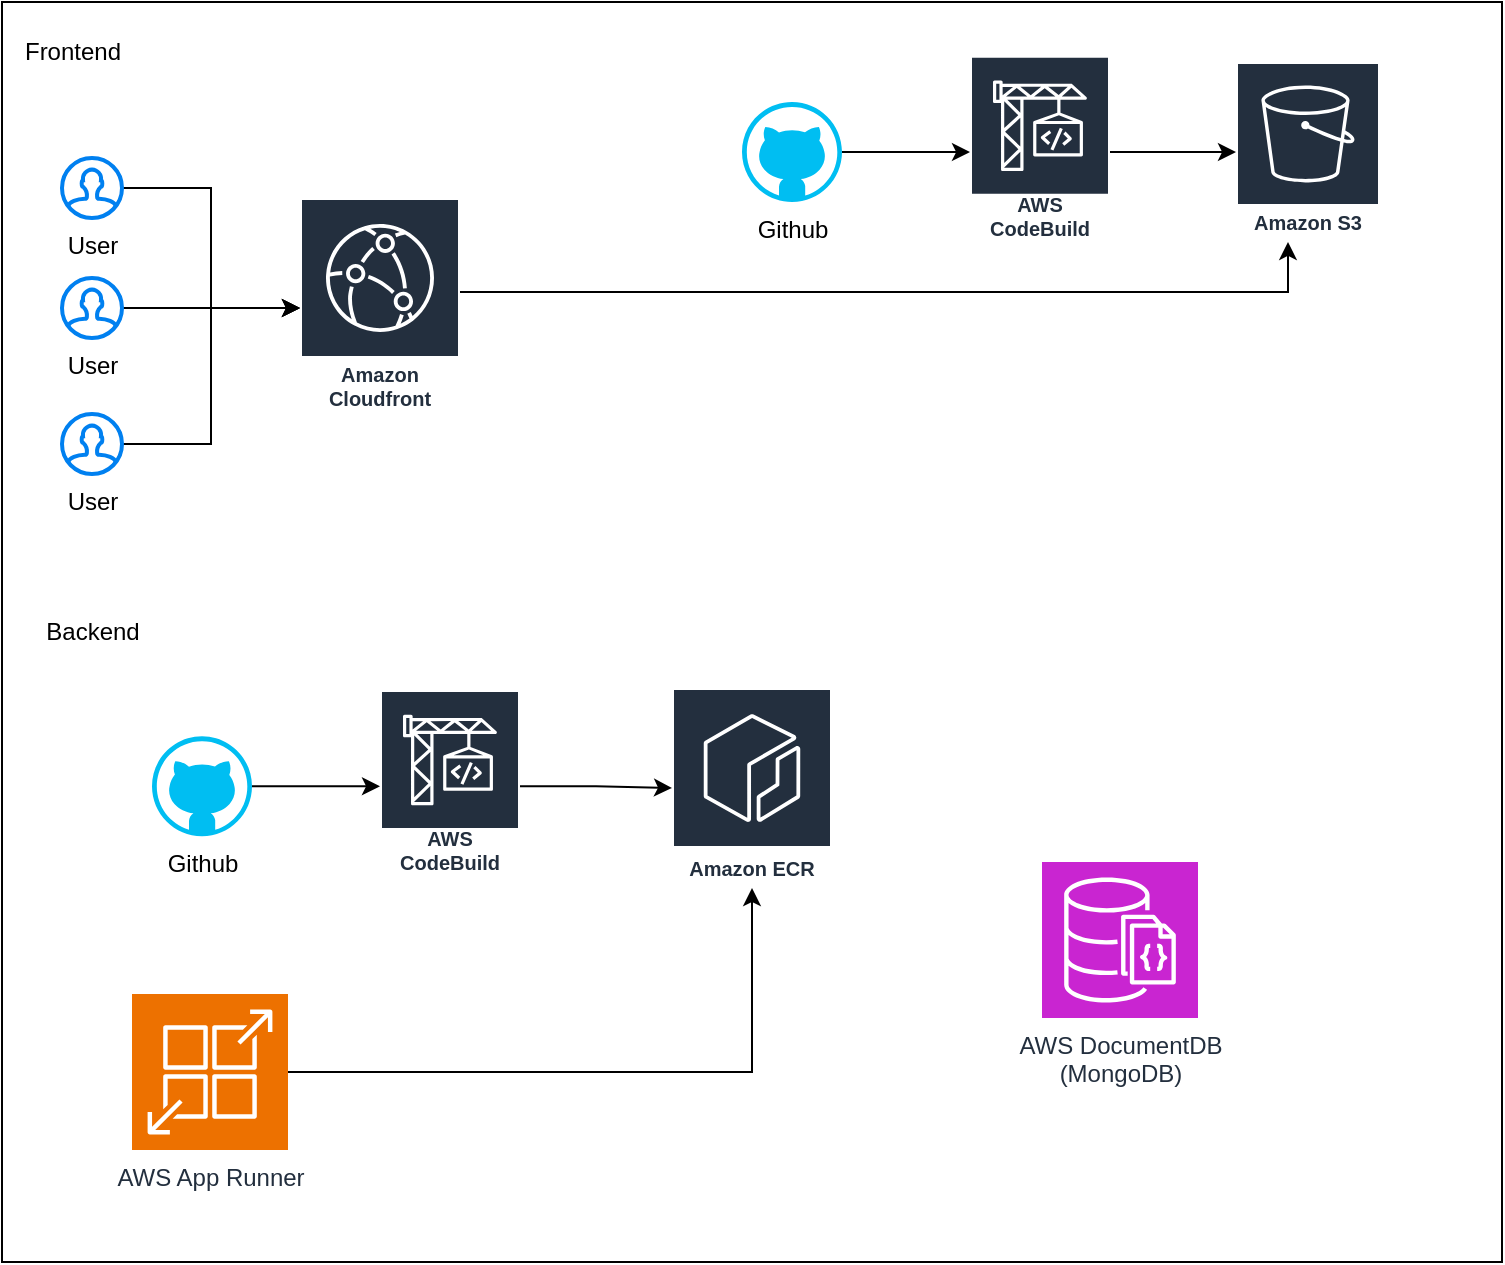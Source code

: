 <mxfile version="28.2.5">
  <diagram name="Page-1" id="8XZrPGwu7_zcWPPO6sV7">
    <mxGraphModel dx="1426" dy="777" grid="1" gridSize="10" guides="1" tooltips="1" connect="1" arrows="1" fold="1" page="1" pageScale="1" pageWidth="850" pageHeight="1100" background="light-dark(#FFFFFF,#040404)" math="0" shadow="0">
      <root>
        <mxCell id="0" />
        <mxCell id="1" parent="0" />
        <mxCell id="e_QkirkJFeGs8wLd4IRr-3" value="" style="whiteSpace=wrap;html=1;movable=1;resizable=1;rotatable=1;deletable=1;editable=1;locked=0;connectable=1;" vertex="1" parent="1">
          <mxGeometry x="33" y="40" width="750" height="630" as="geometry" />
        </mxCell>
        <mxCell id="e_QkirkJFeGs8wLd4IRr-8" style="edgeStyle=orthogonalEdgeStyle;rounded=0;orthogonalLoop=1;jettySize=auto;html=1;" edge="1" parent="1" source="e_QkirkJFeGs8wLd4IRr-2" target="e_QkirkJFeGs8wLd4IRr-5">
          <mxGeometry relative="1" as="geometry" />
        </mxCell>
        <mxCell id="e_QkirkJFeGs8wLd4IRr-2" value="Github&lt;div&gt;&lt;br&gt;&lt;/div&gt;" style="verticalLabelPosition=bottom;html=1;verticalAlign=top;align=center;strokeColor=none;fillColor=#00BEF2;shape=mxgraph.azure.github_code;pointerEvents=1;" vertex="1" parent="1">
          <mxGeometry x="108" y="407.12" width="50" height="50" as="geometry" />
        </mxCell>
        <mxCell id="e_QkirkJFeGs8wLd4IRr-9" style="edgeStyle=orthogonalEdgeStyle;rounded=0;orthogonalLoop=1;jettySize=auto;html=1;" edge="1" parent="1" source="e_QkirkJFeGs8wLd4IRr-5" target="e_QkirkJFeGs8wLd4IRr-31">
          <mxGeometry relative="1" as="geometry">
            <mxPoint x="355" y="432.1" as="targetPoint" />
          </mxGeometry>
        </mxCell>
        <mxCell id="e_QkirkJFeGs8wLd4IRr-5" value="AWS CodeBuild" style="sketch=0;outlineConnect=0;fontColor=#232F3E;gradientColor=none;strokeColor=#ffffff;fillColor=#232F3E;dashed=0;verticalLabelPosition=middle;verticalAlign=bottom;align=center;html=1;whiteSpace=wrap;fontSize=10;fontStyle=1;spacing=3;shape=mxgraph.aws4.productIcon;prIcon=mxgraph.aws4.codebuild;" vertex="1" parent="1">
          <mxGeometry x="222" y="384" width="70" height="96.25" as="geometry" />
        </mxCell>
        <mxCell id="e_QkirkJFeGs8wLd4IRr-31" value="Amazon ECR" style="sketch=0;outlineConnect=0;fontColor=#232F3E;gradientColor=none;strokeColor=#ffffff;fillColor=#232F3E;dashed=0;verticalLabelPosition=middle;verticalAlign=bottom;align=center;html=1;whiteSpace=wrap;fontSize=10;fontStyle=1;spacing=3;shape=mxgraph.aws4.productIcon;prIcon=mxgraph.aws4.ecr;" vertex="1" parent="1">
          <mxGeometry x="368" y="383" width="80" height="100" as="geometry" />
        </mxCell>
        <mxCell id="e_QkirkJFeGs8wLd4IRr-34" style="edgeStyle=orthogonalEdgeStyle;rounded=0;orthogonalLoop=1;jettySize=auto;html=1;" edge="1" parent="1" source="e_QkirkJFeGs8wLd4IRr-33" target="e_QkirkJFeGs8wLd4IRr-31">
          <mxGeometry relative="1" as="geometry" />
        </mxCell>
        <mxCell id="e_QkirkJFeGs8wLd4IRr-33" value="AWS App Runner" style="sketch=0;points=[[0,0,0],[0.25,0,0],[0.5,0,0],[0.75,0,0],[1,0,0],[0,1,0],[0.25,1,0],[0.5,1,0],[0.75,1,0],[1,1,0],[0,0.25,0],[0,0.5,0],[0,0.75,0],[1,0.25,0],[1,0.5,0],[1,0.75,0]];outlineConnect=0;fontColor=#232F3E;fillColor=#ED7100;strokeColor=#ffffff;dashed=0;verticalLabelPosition=bottom;verticalAlign=top;align=center;html=1;fontSize=12;fontStyle=0;aspect=fixed;shape=mxgraph.aws4.resourceIcon;resIcon=mxgraph.aws4.app_runner;" vertex="1" parent="1">
          <mxGeometry x="98" y="536" width="78" height="78" as="geometry" />
        </mxCell>
        <mxCell id="e_QkirkJFeGs8wLd4IRr-4" value="Frontend" style="text;html=1;align=center;verticalAlign=middle;resizable=0;points=[];autosize=1;strokeColor=none;fillColor=none;" vertex="1" parent="1">
          <mxGeometry x="33" y="50" width="70" height="30" as="geometry" />
        </mxCell>
        <mxCell id="e_QkirkJFeGs8wLd4IRr-7" value="Amazon Cloudfront" style="sketch=0;outlineConnect=0;fontColor=#232F3E;gradientColor=none;strokeColor=#ffffff;fillColor=#232F3E;dashed=0;verticalLabelPosition=middle;verticalAlign=bottom;align=center;html=1;whiteSpace=wrap;fontSize=10;fontStyle=1;spacing=3;shape=mxgraph.aws4.productIcon;prIcon=mxgraph.aws4.cloudfront;" vertex="1" parent="1">
          <mxGeometry x="182" y="138" width="80" height="110" as="geometry" />
        </mxCell>
        <mxCell id="e_QkirkJFeGs8wLd4IRr-21" style="edgeStyle=orthogonalEdgeStyle;rounded=0;orthogonalLoop=1;jettySize=auto;html=1;" edge="1" parent="1" source="e_QkirkJFeGs8wLd4IRr-12" target="e_QkirkJFeGs8wLd4IRr-7">
          <mxGeometry relative="1" as="geometry" />
        </mxCell>
        <mxCell id="e_QkirkJFeGs8wLd4IRr-12" value="User" style="html=1;verticalLabelPosition=bottom;align=center;labelBackgroundColor=#ffffff;verticalAlign=top;strokeWidth=2;strokeColor=#0080F0;shadow=0;dashed=0;shape=mxgraph.ios7.icons.user;" vertex="1" parent="1">
          <mxGeometry x="63" y="118" width="30" height="30" as="geometry" />
        </mxCell>
        <mxCell id="e_QkirkJFeGs8wLd4IRr-18" style="edgeStyle=orthogonalEdgeStyle;rounded=0;orthogonalLoop=1;jettySize=auto;html=1;" edge="1" parent="1" source="e_QkirkJFeGs8wLd4IRr-13" target="e_QkirkJFeGs8wLd4IRr-7">
          <mxGeometry relative="1" as="geometry" />
        </mxCell>
        <mxCell id="e_QkirkJFeGs8wLd4IRr-13" value="User" style="html=1;verticalLabelPosition=bottom;align=center;labelBackgroundColor=#ffffff;verticalAlign=top;strokeWidth=2;strokeColor=#0080F0;shadow=0;dashed=0;shape=mxgraph.ios7.icons.user;" vertex="1" parent="1">
          <mxGeometry x="63" y="178" width="30" height="30" as="geometry" />
        </mxCell>
        <mxCell id="e_QkirkJFeGs8wLd4IRr-19" style="edgeStyle=orthogonalEdgeStyle;rounded=0;orthogonalLoop=1;jettySize=auto;html=1;" edge="1" parent="1" source="e_QkirkJFeGs8wLd4IRr-14" target="e_QkirkJFeGs8wLd4IRr-7">
          <mxGeometry relative="1" as="geometry" />
        </mxCell>
        <mxCell id="e_QkirkJFeGs8wLd4IRr-14" value="User" style="html=1;verticalLabelPosition=bottom;align=center;labelBackgroundColor=#ffffff;verticalAlign=top;strokeWidth=2;strokeColor=#0080F0;shadow=0;dashed=0;shape=mxgraph.ios7.icons.user;" vertex="1" parent="1">
          <mxGeometry x="63" y="246" width="30" height="30" as="geometry" />
        </mxCell>
        <mxCell id="e_QkirkJFeGs8wLd4IRr-25" value="" style="group" vertex="1" connectable="0" parent="1">
          <mxGeometry x="403" y="66.87" width="319" height="96.25" as="geometry" />
        </mxCell>
        <mxCell id="e_QkirkJFeGs8wLd4IRr-26" style="edgeStyle=orthogonalEdgeStyle;rounded=0;orthogonalLoop=1;jettySize=auto;html=1;" edge="1" parent="e_QkirkJFeGs8wLd4IRr-25" source="e_QkirkJFeGs8wLd4IRr-27" target="e_QkirkJFeGs8wLd4IRr-29">
          <mxGeometry relative="1" as="geometry" />
        </mxCell>
        <mxCell id="e_QkirkJFeGs8wLd4IRr-27" value="Github&lt;div&gt;&lt;br&gt;&lt;/div&gt;" style="verticalLabelPosition=bottom;html=1;verticalAlign=top;align=center;strokeColor=none;fillColor=#00BEF2;shape=mxgraph.azure.github_code;pointerEvents=1;" vertex="1" parent="e_QkirkJFeGs8wLd4IRr-25">
          <mxGeometry y="23.12" width="50" height="50" as="geometry" />
        </mxCell>
        <mxCell id="e_QkirkJFeGs8wLd4IRr-28" style="edgeStyle=orthogonalEdgeStyle;rounded=0;orthogonalLoop=1;jettySize=auto;html=1;" edge="1" parent="e_QkirkJFeGs8wLd4IRr-25" source="e_QkirkJFeGs8wLd4IRr-29" target="e_QkirkJFeGs8wLd4IRr-30">
          <mxGeometry relative="1" as="geometry" />
        </mxCell>
        <mxCell id="e_QkirkJFeGs8wLd4IRr-29" value="AWS CodeBuild" style="sketch=0;outlineConnect=0;fontColor=#232F3E;gradientColor=none;strokeColor=#ffffff;fillColor=#232F3E;dashed=0;verticalLabelPosition=middle;verticalAlign=bottom;align=center;html=1;whiteSpace=wrap;fontSize=10;fontStyle=1;spacing=3;shape=mxgraph.aws4.productIcon;prIcon=mxgraph.aws4.codebuild;" vertex="1" parent="e_QkirkJFeGs8wLd4IRr-25">
          <mxGeometry x="114" width="70" height="96.25" as="geometry" />
        </mxCell>
        <mxCell id="e_QkirkJFeGs8wLd4IRr-30" value="Amazon S3" style="sketch=0;outlineConnect=0;fontColor=#232F3E;gradientColor=none;strokeColor=#ffffff;fillColor=#232F3E;dashed=0;verticalLabelPosition=middle;verticalAlign=bottom;align=center;html=1;whiteSpace=wrap;fontSize=10;fontStyle=1;spacing=3;shape=mxgraph.aws4.productIcon;prIcon=mxgraph.aws4.s3;" vertex="1" parent="e_QkirkJFeGs8wLd4IRr-25">
          <mxGeometry x="247" y="3.12" width="72" height="90" as="geometry" />
        </mxCell>
        <mxCell id="e_QkirkJFeGs8wLd4IRr-16" style="edgeStyle=orthogonalEdgeStyle;rounded=0;orthogonalLoop=1;jettySize=auto;html=1;" edge="1" parent="1" source="e_QkirkJFeGs8wLd4IRr-7" target="e_QkirkJFeGs8wLd4IRr-30">
          <mxGeometry relative="1" as="geometry">
            <Array as="points">
              <mxPoint x="676" y="185" />
            </Array>
          </mxGeometry>
        </mxCell>
        <mxCell id="e_QkirkJFeGs8wLd4IRr-36" value="Backend" style="text;html=1;align=center;verticalAlign=middle;resizable=0;points=[];autosize=1;strokeColor=none;fillColor=none;" vertex="1" parent="1">
          <mxGeometry x="43" y="340" width="70" height="30" as="geometry" />
        </mxCell>
        <mxCell id="e_QkirkJFeGs8wLd4IRr-24" value="AWS DocumentDB&lt;div&gt;(MongoDB)&lt;/div&gt;" style="sketch=0;points=[[0,0,0],[0.25,0,0],[0.5,0,0],[0.75,0,0],[1,0,0],[0,1,0],[0.25,1,0],[0.5,1,0],[0.75,1,0],[1,1,0],[0,0.25,0],[0,0.5,0],[0,0.75,0],[1,0.25,0],[1,0.5,0],[1,0.75,0]];outlineConnect=0;fontColor=#232F3E;fillColor=#C925D1;strokeColor=#ffffff;dashed=0;verticalLabelPosition=bottom;verticalAlign=top;align=center;html=1;fontSize=12;fontStyle=0;aspect=fixed;shape=mxgraph.aws4.resourceIcon;resIcon=mxgraph.aws4.documentdb_with_mongodb_compatibility;" vertex="1" parent="1">
          <mxGeometry x="553" y="470" width="78" height="78" as="geometry" />
        </mxCell>
      </root>
    </mxGraphModel>
  </diagram>
</mxfile>

